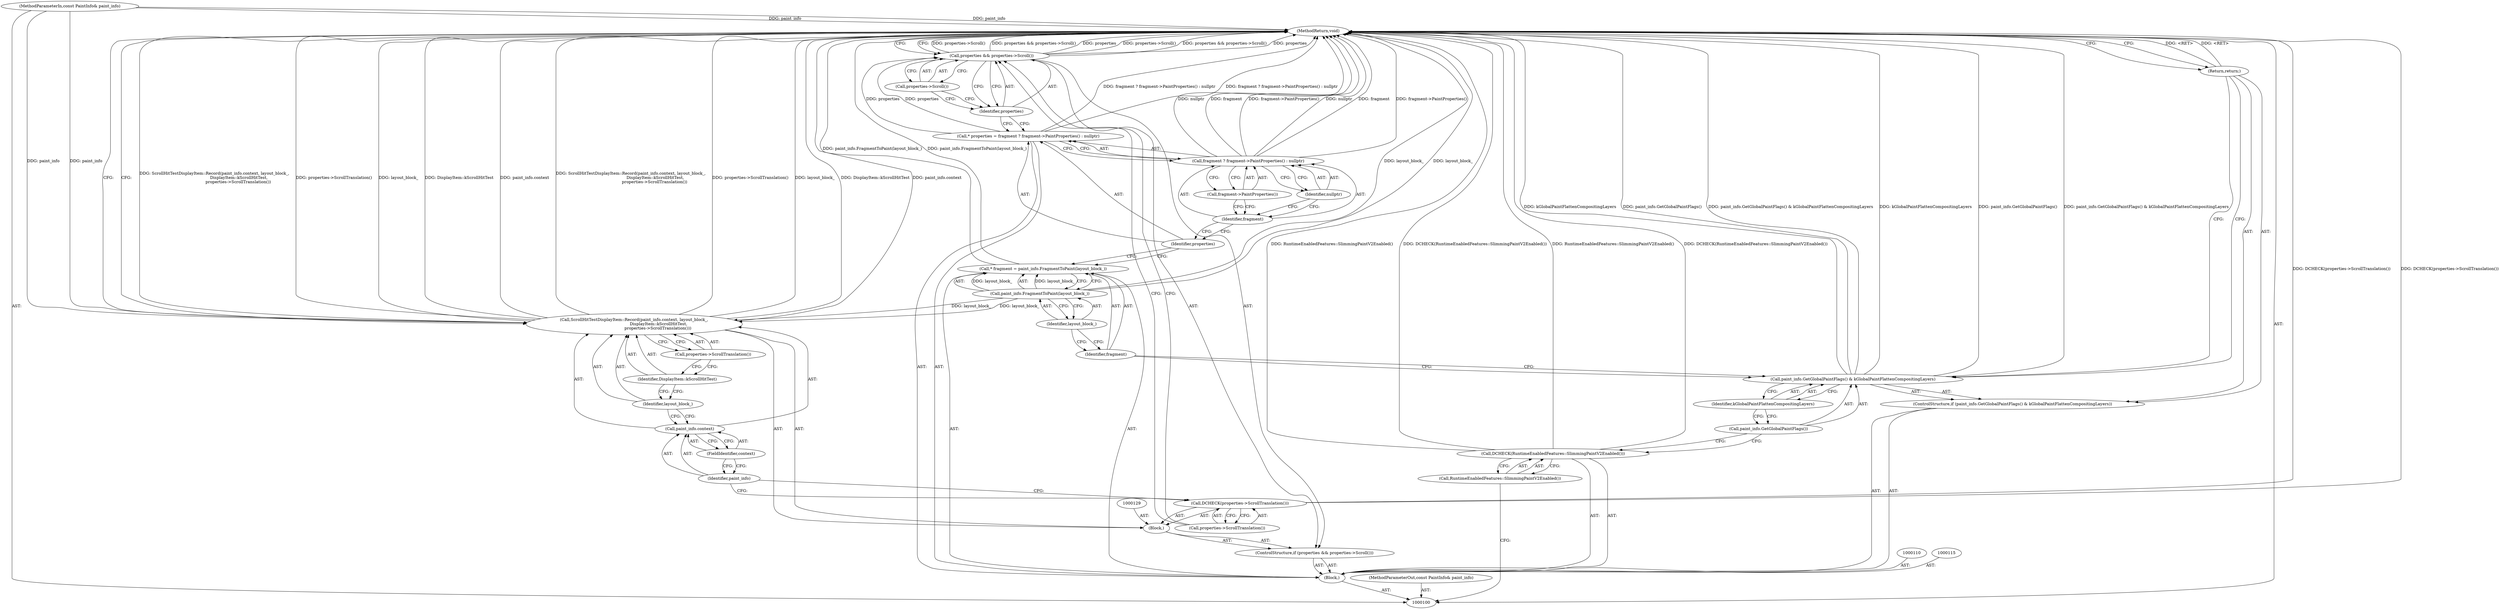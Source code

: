 digraph "1_Chrome_f911e11e7f6b5c0d6f5ee694a9871de6619889f7" {
"1000137" [label="(MethodReturn,void)"];
"1000101" [label="(MethodParameterIn,const PaintInfo& paint_info)"];
"1000200" [label="(MethodParameterOut,const PaintInfo& paint_info)"];
"1000102" [label="(Block,)"];
"1000122" [label="(ControlStructure,if (properties && properties->Scroll()))"];
"1000125" [label="(Call,properties->Scroll())"];
"1000123" [label="(Call,properties && properties->Scroll())"];
"1000124" [label="(Identifier,properties)"];
"1000128" [label="(Call,properties->ScrollTranslation())"];
"1000127" [label="(Call,DCHECK(properties->ScrollTranslation()))"];
"1000126" [label="(Block,)"];
"1000131" [label="(Call,paint_info.context)"];
"1000132" [label="(Identifier,paint_info)"];
"1000133" [label="(FieldIdentifier,context)"];
"1000130" [label="(Call,ScrollHitTestDisplayItem::Record(paint_info.context, layout_block_,\n                                      DisplayItem::kScrollHitTest,\n                                     properties->ScrollTranslation()))"];
"1000134" [label="(Identifier,layout_block_)"];
"1000135" [label="(Identifier,DisplayItem::kScrollHitTest)"];
"1000136" [label="(Call,properties->ScrollTranslation())"];
"1000103" [label="(Call,DCHECK(RuntimeEnabledFeatures::SlimmingPaintV2Enabled()))"];
"1000104" [label="(Call,RuntimeEnabledFeatures::SlimmingPaintV2Enabled())"];
"1000105" [label="(ControlStructure,if (paint_info.GetGlobalPaintFlags() & kGlobalPaintFlattenCompositingLayers))"];
"1000108" [label="(Identifier,kGlobalPaintFlattenCompositingLayers)"];
"1000106" [label="(Call,paint_info.GetGlobalPaintFlags() & kGlobalPaintFlattenCompositingLayers)"];
"1000107" [label="(Call,paint_info.GetGlobalPaintFlags())"];
"1000109" [label="(Return,return;)"];
"1000111" [label="(Call,* fragment = paint_info.FragmentToPaint(layout_block_))"];
"1000112" [label="(Identifier,fragment)"];
"1000113" [label="(Call,paint_info.FragmentToPaint(layout_block_))"];
"1000114" [label="(Identifier,layout_block_)"];
"1000116" [label="(Call,* properties = fragment ? fragment->PaintProperties() : nullptr)"];
"1000117" [label="(Identifier,properties)"];
"1000118" [label="(Call,fragment ? fragment->PaintProperties() : nullptr)"];
"1000119" [label="(Identifier,fragment)"];
"1000120" [label="(Call,fragment->PaintProperties())"];
"1000121" [label="(Identifier,nullptr)"];
"1000137" -> "1000100"  [label="AST: "];
"1000137" -> "1000109"  [label="CFG: "];
"1000137" -> "1000130"  [label="CFG: "];
"1000137" -> "1000123"  [label="CFG: "];
"1000130" -> "1000137"  [label="DDG: ScrollHitTestDisplayItem::Record(paint_info.context, layout_block_,\n                                      DisplayItem::kScrollHitTest,\n                                     properties->ScrollTranslation())"];
"1000130" -> "1000137"  [label="DDG: properties->ScrollTranslation()"];
"1000130" -> "1000137"  [label="DDG: layout_block_"];
"1000130" -> "1000137"  [label="DDG: DisplayItem::kScrollHitTest"];
"1000130" -> "1000137"  [label="DDG: paint_info.context"];
"1000123" -> "1000137"  [label="DDG: properties->Scroll()"];
"1000123" -> "1000137"  [label="DDG: properties && properties->Scroll()"];
"1000123" -> "1000137"  [label="DDG: properties"];
"1000106" -> "1000137"  [label="DDG: kGlobalPaintFlattenCompositingLayers"];
"1000106" -> "1000137"  [label="DDG: paint_info.GetGlobalPaintFlags()"];
"1000106" -> "1000137"  [label="DDG: paint_info.GetGlobalPaintFlags() & kGlobalPaintFlattenCompositingLayers"];
"1000103" -> "1000137"  [label="DDG: RuntimeEnabledFeatures::SlimmingPaintV2Enabled()"];
"1000103" -> "1000137"  [label="DDG: DCHECK(RuntimeEnabledFeatures::SlimmingPaintV2Enabled())"];
"1000113" -> "1000137"  [label="DDG: layout_block_"];
"1000118" -> "1000137"  [label="DDG: nullptr"];
"1000118" -> "1000137"  [label="DDG: fragment"];
"1000118" -> "1000137"  [label="DDG: fragment->PaintProperties()"];
"1000127" -> "1000137"  [label="DDG: DCHECK(properties->ScrollTranslation())"];
"1000116" -> "1000137"  [label="DDG: fragment ? fragment->PaintProperties() : nullptr"];
"1000111" -> "1000137"  [label="DDG: paint_info.FragmentToPaint(layout_block_)"];
"1000101" -> "1000137"  [label="DDG: paint_info"];
"1000109" -> "1000137"  [label="DDG: <RET>"];
"1000101" -> "1000100"  [label="AST: "];
"1000101" -> "1000137"  [label="DDG: paint_info"];
"1000101" -> "1000130"  [label="DDG: paint_info"];
"1000200" -> "1000100"  [label="AST: "];
"1000102" -> "1000100"  [label="AST: "];
"1000103" -> "1000102"  [label="AST: "];
"1000105" -> "1000102"  [label="AST: "];
"1000110" -> "1000102"  [label="AST: "];
"1000111" -> "1000102"  [label="AST: "];
"1000115" -> "1000102"  [label="AST: "];
"1000116" -> "1000102"  [label="AST: "];
"1000122" -> "1000102"  [label="AST: "];
"1000122" -> "1000102"  [label="AST: "];
"1000123" -> "1000122"  [label="AST: "];
"1000126" -> "1000122"  [label="AST: "];
"1000125" -> "1000123"  [label="AST: "];
"1000125" -> "1000124"  [label="CFG: "];
"1000123" -> "1000125"  [label="CFG: "];
"1000123" -> "1000122"  [label="AST: "];
"1000123" -> "1000124"  [label="CFG: "];
"1000123" -> "1000125"  [label="CFG: "];
"1000124" -> "1000123"  [label="AST: "];
"1000125" -> "1000123"  [label="AST: "];
"1000128" -> "1000123"  [label="CFG: "];
"1000137" -> "1000123"  [label="CFG: "];
"1000123" -> "1000137"  [label="DDG: properties->Scroll()"];
"1000123" -> "1000137"  [label="DDG: properties && properties->Scroll()"];
"1000123" -> "1000137"  [label="DDG: properties"];
"1000116" -> "1000123"  [label="DDG: properties"];
"1000124" -> "1000123"  [label="AST: "];
"1000124" -> "1000116"  [label="CFG: "];
"1000125" -> "1000124"  [label="CFG: "];
"1000123" -> "1000124"  [label="CFG: "];
"1000128" -> "1000127"  [label="AST: "];
"1000128" -> "1000123"  [label="CFG: "];
"1000127" -> "1000128"  [label="CFG: "];
"1000127" -> "1000126"  [label="AST: "];
"1000127" -> "1000128"  [label="CFG: "];
"1000128" -> "1000127"  [label="AST: "];
"1000132" -> "1000127"  [label="CFG: "];
"1000127" -> "1000137"  [label="DDG: DCHECK(properties->ScrollTranslation())"];
"1000126" -> "1000122"  [label="AST: "];
"1000127" -> "1000126"  [label="AST: "];
"1000129" -> "1000126"  [label="AST: "];
"1000130" -> "1000126"  [label="AST: "];
"1000131" -> "1000130"  [label="AST: "];
"1000131" -> "1000133"  [label="CFG: "];
"1000132" -> "1000131"  [label="AST: "];
"1000133" -> "1000131"  [label="AST: "];
"1000134" -> "1000131"  [label="CFG: "];
"1000132" -> "1000131"  [label="AST: "];
"1000132" -> "1000127"  [label="CFG: "];
"1000133" -> "1000132"  [label="CFG: "];
"1000133" -> "1000131"  [label="AST: "];
"1000133" -> "1000132"  [label="CFG: "];
"1000131" -> "1000133"  [label="CFG: "];
"1000130" -> "1000126"  [label="AST: "];
"1000130" -> "1000136"  [label="CFG: "];
"1000131" -> "1000130"  [label="AST: "];
"1000134" -> "1000130"  [label="AST: "];
"1000135" -> "1000130"  [label="AST: "];
"1000136" -> "1000130"  [label="AST: "];
"1000137" -> "1000130"  [label="CFG: "];
"1000130" -> "1000137"  [label="DDG: ScrollHitTestDisplayItem::Record(paint_info.context, layout_block_,\n                                      DisplayItem::kScrollHitTest,\n                                     properties->ScrollTranslation())"];
"1000130" -> "1000137"  [label="DDG: properties->ScrollTranslation()"];
"1000130" -> "1000137"  [label="DDG: layout_block_"];
"1000130" -> "1000137"  [label="DDG: DisplayItem::kScrollHitTest"];
"1000130" -> "1000137"  [label="DDG: paint_info.context"];
"1000101" -> "1000130"  [label="DDG: paint_info"];
"1000113" -> "1000130"  [label="DDG: layout_block_"];
"1000134" -> "1000130"  [label="AST: "];
"1000134" -> "1000131"  [label="CFG: "];
"1000135" -> "1000134"  [label="CFG: "];
"1000135" -> "1000130"  [label="AST: "];
"1000135" -> "1000134"  [label="CFG: "];
"1000136" -> "1000135"  [label="CFG: "];
"1000136" -> "1000130"  [label="AST: "];
"1000136" -> "1000135"  [label="CFG: "];
"1000130" -> "1000136"  [label="CFG: "];
"1000103" -> "1000102"  [label="AST: "];
"1000103" -> "1000104"  [label="CFG: "];
"1000104" -> "1000103"  [label="AST: "];
"1000107" -> "1000103"  [label="CFG: "];
"1000103" -> "1000137"  [label="DDG: RuntimeEnabledFeatures::SlimmingPaintV2Enabled()"];
"1000103" -> "1000137"  [label="DDG: DCHECK(RuntimeEnabledFeatures::SlimmingPaintV2Enabled())"];
"1000104" -> "1000103"  [label="AST: "];
"1000104" -> "1000100"  [label="CFG: "];
"1000103" -> "1000104"  [label="CFG: "];
"1000105" -> "1000102"  [label="AST: "];
"1000106" -> "1000105"  [label="AST: "];
"1000109" -> "1000105"  [label="AST: "];
"1000108" -> "1000106"  [label="AST: "];
"1000108" -> "1000107"  [label="CFG: "];
"1000106" -> "1000108"  [label="CFG: "];
"1000106" -> "1000105"  [label="AST: "];
"1000106" -> "1000108"  [label="CFG: "];
"1000107" -> "1000106"  [label="AST: "];
"1000108" -> "1000106"  [label="AST: "];
"1000109" -> "1000106"  [label="CFG: "];
"1000112" -> "1000106"  [label="CFG: "];
"1000106" -> "1000137"  [label="DDG: kGlobalPaintFlattenCompositingLayers"];
"1000106" -> "1000137"  [label="DDG: paint_info.GetGlobalPaintFlags()"];
"1000106" -> "1000137"  [label="DDG: paint_info.GetGlobalPaintFlags() & kGlobalPaintFlattenCompositingLayers"];
"1000107" -> "1000106"  [label="AST: "];
"1000107" -> "1000103"  [label="CFG: "];
"1000108" -> "1000107"  [label="CFG: "];
"1000109" -> "1000105"  [label="AST: "];
"1000109" -> "1000106"  [label="CFG: "];
"1000137" -> "1000109"  [label="CFG: "];
"1000109" -> "1000137"  [label="DDG: <RET>"];
"1000111" -> "1000102"  [label="AST: "];
"1000111" -> "1000113"  [label="CFG: "];
"1000112" -> "1000111"  [label="AST: "];
"1000113" -> "1000111"  [label="AST: "];
"1000117" -> "1000111"  [label="CFG: "];
"1000111" -> "1000137"  [label="DDG: paint_info.FragmentToPaint(layout_block_)"];
"1000113" -> "1000111"  [label="DDG: layout_block_"];
"1000112" -> "1000111"  [label="AST: "];
"1000112" -> "1000106"  [label="CFG: "];
"1000114" -> "1000112"  [label="CFG: "];
"1000113" -> "1000111"  [label="AST: "];
"1000113" -> "1000114"  [label="CFG: "];
"1000114" -> "1000113"  [label="AST: "];
"1000111" -> "1000113"  [label="CFG: "];
"1000113" -> "1000137"  [label="DDG: layout_block_"];
"1000113" -> "1000111"  [label="DDG: layout_block_"];
"1000113" -> "1000130"  [label="DDG: layout_block_"];
"1000114" -> "1000113"  [label="AST: "];
"1000114" -> "1000112"  [label="CFG: "];
"1000113" -> "1000114"  [label="CFG: "];
"1000116" -> "1000102"  [label="AST: "];
"1000116" -> "1000118"  [label="CFG: "];
"1000117" -> "1000116"  [label="AST: "];
"1000118" -> "1000116"  [label="AST: "];
"1000124" -> "1000116"  [label="CFG: "];
"1000116" -> "1000137"  [label="DDG: fragment ? fragment->PaintProperties() : nullptr"];
"1000116" -> "1000123"  [label="DDG: properties"];
"1000117" -> "1000116"  [label="AST: "];
"1000117" -> "1000111"  [label="CFG: "];
"1000119" -> "1000117"  [label="CFG: "];
"1000118" -> "1000116"  [label="AST: "];
"1000118" -> "1000120"  [label="CFG: "];
"1000118" -> "1000121"  [label="CFG: "];
"1000119" -> "1000118"  [label="AST: "];
"1000120" -> "1000118"  [label="AST: "];
"1000121" -> "1000118"  [label="AST: "];
"1000116" -> "1000118"  [label="CFG: "];
"1000118" -> "1000137"  [label="DDG: nullptr"];
"1000118" -> "1000137"  [label="DDG: fragment"];
"1000118" -> "1000137"  [label="DDG: fragment->PaintProperties()"];
"1000119" -> "1000118"  [label="AST: "];
"1000119" -> "1000117"  [label="CFG: "];
"1000120" -> "1000119"  [label="CFG: "];
"1000121" -> "1000119"  [label="CFG: "];
"1000120" -> "1000118"  [label="AST: "];
"1000120" -> "1000119"  [label="CFG: "];
"1000118" -> "1000120"  [label="CFG: "];
"1000121" -> "1000118"  [label="AST: "];
"1000121" -> "1000119"  [label="CFG: "];
"1000118" -> "1000121"  [label="CFG: "];
}
